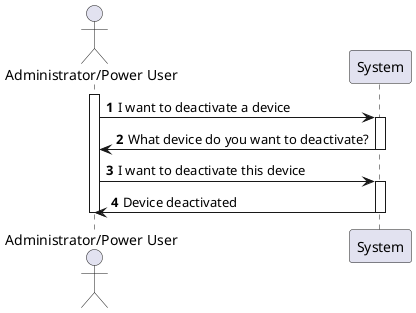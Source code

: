 @startuml
'https://plantuml.com/sequence-diagram

autonumber

actor "Administrator/Power User" as admin

activate admin
admin -> System: I want to deactivate a device
activate System
System -> admin: What device do you want to deactivate?
deactivate System
admin -> System: I want to deactivate this device
activate System
System -> admin: Device deactivated
deactivate System
deactivate admin


@enduml